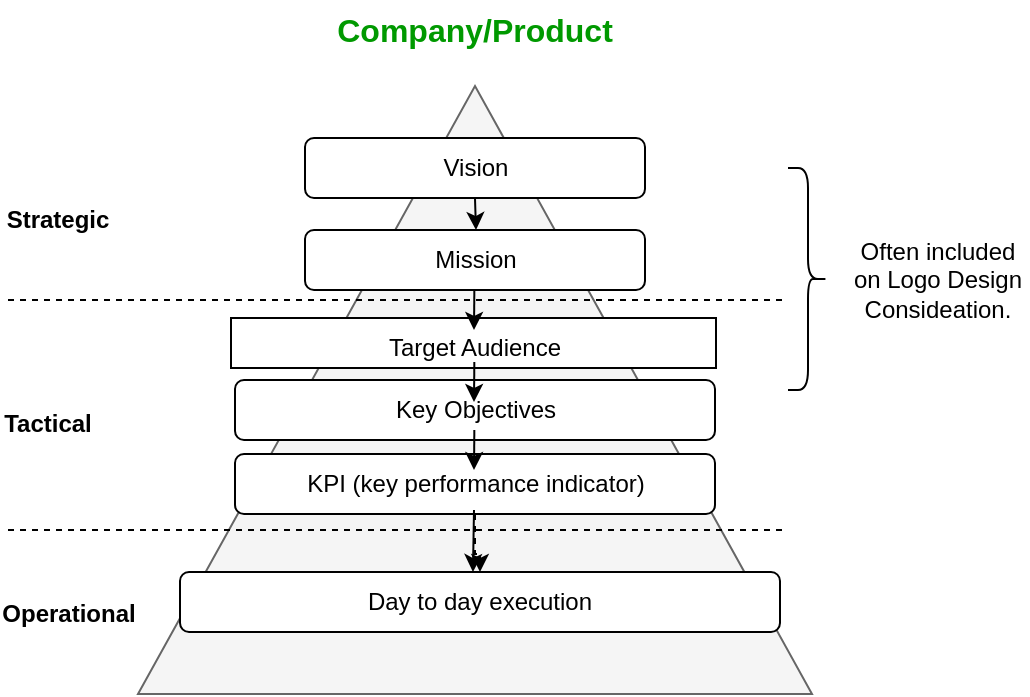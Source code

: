<mxfile version="19.0.3" type="device" pages="2"><diagram id="JKNGKy1AXJEk_9RgmZVW" name="Business Consideration"><mxGraphModel dx="810" dy="654" grid="1" gridSize="10" guides="1" tooltips="1" connect="1" arrows="1" fold="1" page="1" pageScale="1" pageWidth="1100" pageHeight="850" math="0" shadow="0"><root><mxCell id="0"/><mxCell id="1" parent="0"/><mxCell id="ZS5QeRZwrMtalmW5bybI-4" value="" style="triangle;whiteSpace=wrap;html=1;rotation=-90;fillColor=#f5f5f5;fontColor=#333333;strokeColor=#666666;" vertex="1" parent="1"><mxGeometry x="135.5" y="61.5" width="304" height="337" as="geometry"/></mxCell><mxCell id="ZS5QeRZwrMtalmW5bybI-5" value="" style="endArrow=none;html=1;rounded=0;dashed=1;" edge="1" parent="1"><mxGeometry width="50" height="50" relative="1" as="geometry"><mxPoint x="54" y="300" as="sourcePoint"/><mxPoint x="444" y="300" as="targetPoint"/></mxGeometry></mxCell><mxCell id="ZS5QeRZwrMtalmW5bybI-6" value="Strategic" style="text;html=1;strokeColor=none;fillColor=none;align=center;verticalAlign=middle;whiteSpace=wrap;rounded=0;fontStyle=1" vertex="1" parent="1"><mxGeometry x="50" y="130" width="58" height="30" as="geometry"/></mxCell><mxCell id="ZS5QeRZwrMtalmW5bybI-7" value="Vision" style="rounded=1;whiteSpace=wrap;html=1;" vertex="1" parent="1"><mxGeometry x="202.5" y="104" width="170" height="30" as="geometry"/></mxCell><mxCell id="ZS5QeRZwrMtalmW5bybI-8" value="Mission" style="rounded=1;whiteSpace=wrap;html=1;" vertex="1" parent="1"><mxGeometry x="202.5" y="150" width="170" height="30" as="geometry"/></mxCell><mxCell id="ZS5QeRZwrMtalmW5bybI-9" value="Company/Product" style="text;html=1;strokeColor=none;fillColor=none;align=center;verticalAlign=middle;whiteSpace=wrap;rounded=0;fontStyle=1;fontColor=#009900;fontSize=16;" vertex="1" parent="1"><mxGeometry x="220" y="35" width="135" height="30" as="geometry"/></mxCell><mxCell id="ZS5QeRZwrMtalmW5bybI-12" value="Key Objectives" style="rounded=1;whiteSpace=wrap;html=1;" vertex="1" parent="1"><mxGeometry x="167.5" y="225" width="240" height="30" as="geometry"/></mxCell><mxCell id="ZS5QeRZwrMtalmW5bybI-13" value="Tactical" style="text;html=1;strokeColor=none;fillColor=none;align=center;verticalAlign=middle;whiteSpace=wrap;rounded=0;fontStyle=1" vertex="1" parent="1"><mxGeometry x="54" y="232" width="40" height="30" as="geometry"/></mxCell><mxCell id="ZS5QeRZwrMtalmW5bybI-51" value="" style="edgeStyle=orthogonalEdgeStyle;rounded=0;orthogonalLoop=1;jettySize=auto;html=1;dashed=1;fontSize=16;fontColor=#009900;" edge="1" parent="1" source="ZS5QeRZwrMtalmW5bybI-14" target="ZS5QeRZwrMtalmW5bybI-16"><mxGeometry relative="1" as="geometry"/></mxCell><mxCell id="ZS5QeRZwrMtalmW5bybI-14" value="KPI (key performance indicator)" style="rounded=1;whiteSpace=wrap;html=1;" vertex="1" parent="1"><mxGeometry x="167.5" y="262" width="240" height="30" as="geometry"/></mxCell><mxCell id="ZS5QeRZwrMtalmW5bybI-15" value="" style="endArrow=none;html=1;rounded=0;dashed=1;" edge="1" parent="1"><mxGeometry width="50" height="50" relative="1" as="geometry"><mxPoint x="54" y="185" as="sourcePoint"/><mxPoint x="444" y="185" as="targetPoint"/></mxGeometry></mxCell><mxCell id="ZS5QeRZwrMtalmW5bybI-16" value="Day to day execution" style="rounded=1;whiteSpace=wrap;html=1;" vertex="1" parent="1"><mxGeometry x="140" y="321" width="300" height="30" as="geometry"/></mxCell><mxCell id="ZS5QeRZwrMtalmW5bybI-17" value="Operational" style="text;html=1;strokeColor=none;fillColor=none;align=center;verticalAlign=middle;whiteSpace=wrap;rounded=0;fontStyle=1" vertex="1" parent="1"><mxGeometry x="66" y="327" width="37" height="30" as="geometry"/></mxCell><mxCell id="ZS5QeRZwrMtalmW5bybI-18" value="" style="shape=curlyBracket;whiteSpace=wrap;html=1;rounded=1;flipH=1;" vertex="1" parent="1"><mxGeometry x="444" y="119" width="20" height="111" as="geometry"/></mxCell><mxCell id="ZS5QeRZwrMtalmW5bybI-19" value="Often included on Logo Design Consideation." style="text;html=1;strokeColor=none;fillColor=none;align=center;verticalAlign=middle;whiteSpace=wrap;rounded=0;" vertex="1" parent="1"><mxGeometry x="474" y="160" width="90" height="30" as="geometry"/></mxCell><mxCell id="ZS5QeRZwrMtalmW5bybI-20" value="" style="endArrow=classic;html=1;rounded=0;exitX=0.5;exitY=1;exitDx=0;exitDy=0;" edge="1" parent="1" source="ZS5QeRZwrMtalmW5bybI-7"><mxGeometry width="50" height="50" relative="1" as="geometry"><mxPoint x="288" y="140" as="sourcePoint"/><mxPoint x="288" y="150" as="targetPoint"/></mxGeometry></mxCell><mxCell id="ZS5QeRZwrMtalmW5bybI-35" value="&lt;span style=&quot;color: rgb(0, 0, 0); font-size: 12px;&quot;&gt;Target Audience&lt;/span&gt;" style="rounded=0;whiteSpace=wrap;html=1;fontSize=16;fontColor=#009900;" vertex="1" parent="1"><mxGeometry x="165.5" y="194" width="242.5" height="25" as="geometry"/></mxCell><mxCell id="ZS5QeRZwrMtalmW5bybI-41" value="" style="edgeStyle=orthogonalEdgeStyle;rounded=0;orthogonalLoop=1;jettySize=auto;html=1;fontSize=16;fontColor=#009900;" edge="1" parent="1"><mxGeometry relative="1" as="geometry"><mxPoint x="287.17" y="180" as="sourcePoint"/><mxPoint x="287" y="200" as="targetPoint"/></mxGeometry></mxCell><mxCell id="ZS5QeRZwrMtalmW5bybI-44" value="" style="edgeStyle=orthogonalEdgeStyle;rounded=0;orthogonalLoop=1;jettySize=auto;html=1;fontSize=16;fontColor=#009900;" edge="1" parent="1"><mxGeometry relative="1" as="geometry"><mxPoint x="287.17" y="216" as="sourcePoint"/><mxPoint x="287" y="236" as="targetPoint"/></mxGeometry></mxCell><mxCell id="ZS5QeRZwrMtalmW5bybI-48" value="" style="edgeStyle=orthogonalEdgeStyle;rounded=0;orthogonalLoop=1;jettySize=auto;html=1;fontSize=16;fontColor=#009900;" edge="1" parent="1"><mxGeometry relative="1" as="geometry"><mxPoint x="287.17" y="250" as="sourcePoint"/><mxPoint x="287" y="270" as="targetPoint"/></mxGeometry></mxCell><mxCell id="ZS5QeRZwrMtalmW5bybI-49" value="" style="edgeStyle=orthogonalEdgeStyle;rounded=0;orthogonalLoop=1;jettySize=auto;html=1;fontSize=16;fontColor=#009900;" edge="1" parent="1"><mxGeometry relative="1" as="geometry"><mxPoint x="287" y="290" as="sourcePoint"/><mxPoint x="286.48" y="321" as="targetPoint"/></mxGeometry></mxCell></root></mxGraphModel></diagram><diagram id="ywvb6B3ylCLKs0jn-yn_" name="Page-2"><mxGraphModel dx="1041" dy="841" grid="1" gridSize="10" guides="1" tooltips="1" connect="1" arrows="1" fold="1" page="1" pageScale="1" pageWidth="1100" pageHeight="850" math="0" shadow="0"><root><mxCell id="0"/><mxCell id="1" parent="0"/><mxCell id="SzLOkz8aADCvoEN-p6dN-16" style="edgeStyle=orthogonalEdgeStyle;rounded=0;orthogonalLoop=1;jettySize=auto;html=1;entryX=0;entryY=0.5;entryDx=0;entryDy=0;dashed=1;fontSize=12;fontColor=#000000;" edge="1" parent="1" source="fY0FDuZ29TF8W-V1EBOO-3" target="SzLOkz8aADCvoEN-p6dN-1"><mxGeometry relative="1" as="geometry"/></mxCell><mxCell id="fY0FDuZ29TF8W-V1EBOO-3" value="&lt;font style=&quot;font-size: 12px;&quot;&gt;Product&lt;/font&gt;" style="rounded=0;whiteSpace=wrap;html=1;fontSize=16;fontColor=#000000;" vertex="1" parent="1"><mxGeometry x="20" y="90" width="90" height="40" as="geometry"/></mxCell><mxCell id="SzLOkz8aADCvoEN-p6dN-17" style="edgeStyle=orthogonalEdgeStyle;rounded=0;orthogonalLoop=1;jettySize=auto;html=1;dashed=1;fontSize=12;fontColor=#000000;" edge="1" parent="1" source="SzLOkz8aADCvoEN-p6dN-1" target="SzLOkz8aADCvoEN-p6dN-2"><mxGeometry relative="1" as="geometry"/></mxCell><mxCell id="SzLOkz8aADCvoEN-p6dN-18" style="edgeStyle=orthogonalEdgeStyle;rounded=0;orthogonalLoop=1;jettySize=auto;html=1;entryX=0;entryY=0.5;entryDx=0;entryDy=0;dashed=1;fontSize=12;fontColor=#000000;" edge="1" parent="1" source="SzLOkz8aADCvoEN-p6dN-1" target="SzLOkz8aADCvoEN-p6dN-3"><mxGeometry relative="1" as="geometry"><Array as="points"><mxPoint x="237" y="110"/><mxPoint x="237" y="180"/></Array></mxGeometry></mxCell><mxCell id="SzLOkz8aADCvoEN-p6dN-1" value="&lt;font style=&quot;font-size: 12px;&quot;&gt;vision&lt;/font&gt;&lt;span style=&quot;color: rgba(0, 0, 0, 0); font-family: monospace; font-size: 0px; text-align: start;&quot;&gt;%3CmxGraphModel%3E%3Croot%3E%3CmxCell%20id%3D%220%22%2F%3E%3CmxCell%20id%3D%221%22%20parent%3D%220%22%2F%3E%3CmxCell%20id%3D%222%22%20value%3D%22%26lt%3Bfont%20style%3D%26quot%3Bfont-size%3A%2012px%3B%26quot%3B%26gt%3BProduct%26lt%3B%2Ffont%26gt%3B%22%20style%3D%22rounded%3D0%3BwhiteSpace%3Dwrap%3Bhtml%3D1%3BfontSize%3D16%3BfontColor%3D%23000000%3B%22%20vertex%3D%221%22%20parent%3D%221%22%3E%3CmxGeometry%20x%3D%2290%22%20y%3D%22210%22%20width%3D%2290%22%20height%3D%2240%22%20as%3D%22geometry%22%2F%3E%3C%2FmxCell%3E%3C%2Froot%3E%3C%2FmxGraphModel%3E&lt;/span&gt;" style="rounded=0;whiteSpace=wrap;html=1;fontSize=16;fontColor=#000000;" vertex="1" parent="1"><mxGeometry x="127" y="90" width="90" height="40" as="geometry"/></mxCell><mxCell id="SzLOkz8aADCvoEN-p6dN-19" style="edgeStyle=orthogonalEdgeStyle;rounded=0;orthogonalLoop=1;jettySize=auto;html=1;entryX=0;entryY=0.75;entryDx=0;entryDy=0;dashed=1;fontSize=12;fontColor=#000000;" edge="1" parent="1" source="SzLOkz8aADCvoEN-p6dN-2" target="SzLOkz8aADCvoEN-p6dN-5"><mxGeometry relative="1" as="geometry"/></mxCell><mxCell id="SzLOkz8aADCvoEN-p6dN-20" style="edgeStyle=orthogonalEdgeStyle;rounded=0;orthogonalLoop=1;jettySize=auto;html=1;entryX=0;entryY=0.5;entryDx=0;entryDy=0;dashed=1;fontSize=12;fontColor=#000000;" edge="1" parent="1" source="SzLOkz8aADCvoEN-p6dN-2" target="SzLOkz8aADCvoEN-p6dN-6"><mxGeometry relative="1" as="geometry"/></mxCell><mxCell id="SzLOkz8aADCvoEN-p6dN-2" value="&lt;span style=&quot;font-size: 12px;&quot;&gt;mission&lt;/span&gt;" style="rounded=0;whiteSpace=wrap;html=1;fontSize=16;fontColor=#000000;" vertex="1" parent="1"><mxGeometry x="247" y="60" width="90" height="40" as="geometry"/></mxCell><mxCell id="SzLOkz8aADCvoEN-p6dN-21" style="edgeStyle=orthogonalEdgeStyle;rounded=0;orthogonalLoop=1;jettySize=auto;html=1;dashed=1;fontSize=12;fontColor=#000000;" edge="1" parent="1" source="SzLOkz8aADCvoEN-p6dN-3" target="SzLOkz8aADCvoEN-p6dN-7"><mxGeometry relative="1" as="geometry"/></mxCell><mxCell id="SzLOkz8aADCvoEN-p6dN-22" style="edgeStyle=orthogonalEdgeStyle;rounded=0;orthogonalLoop=1;jettySize=auto;html=1;entryX=0;entryY=0.5;entryDx=0;entryDy=0;dashed=1;fontSize=12;fontColor=#000000;" edge="1" parent="1" source="SzLOkz8aADCvoEN-p6dN-3" target="SzLOkz8aADCvoEN-p6dN-8"><mxGeometry relative="1" as="geometry"/></mxCell><mxCell id="SzLOkz8aADCvoEN-p6dN-3" value="&lt;span style=&quot;font-size: 12px;&quot;&gt;mission&lt;/span&gt;" style="rounded=0;whiteSpace=wrap;html=1;fontSize=16;fontColor=#000000;" vertex="1" parent="1"><mxGeometry x="247" y="160" width="90" height="40" as="geometry"/></mxCell><mxCell id="SzLOkz8aADCvoEN-p6dN-5" value="&lt;span style=&quot;font-size: 12px;&quot;&gt;objective&lt;/span&gt;" style="rounded=0;whiteSpace=wrap;html=1;fontSize=16;fontColor=#000000;" vertex="1" parent="1"><mxGeometry x="367" y="30" width="90" height="40" as="geometry"/></mxCell><mxCell id="SzLOkz8aADCvoEN-p6dN-6" value="&lt;span style=&quot;font-size: 12px;&quot;&gt;objective&lt;/span&gt;" style="rounded=0;whiteSpace=wrap;html=1;fontSize=16;fontColor=#000000;" vertex="1" parent="1"><mxGeometry x="367" y="80" width="90" height="40" as="geometry"/></mxCell><mxCell id="SzLOkz8aADCvoEN-p6dN-7" value="&lt;span style=&quot;font-size: 12px;&quot;&gt;objective&lt;/span&gt;" style="rounded=0;whiteSpace=wrap;html=1;fontSize=16;fontColor=#000000;" vertex="1" parent="1"><mxGeometry x="367" y="140" width="90" height="40" as="geometry"/></mxCell><mxCell id="SzLOkz8aADCvoEN-p6dN-8" value="&lt;span style=&quot;font-size: 12px;&quot;&gt;objective&lt;/span&gt;" style="rounded=0;whiteSpace=wrap;html=1;fontSize=16;fontColor=#000000;" vertex="1" parent="1"><mxGeometry x="367" y="190" width="90" height="40" as="geometry"/></mxCell><mxCell id="SzLOkz8aADCvoEN-p6dN-9" value="&lt;font color=&quot;#ff0000&quot;&gt;Customer&lt;br&gt;&lt;b&gt;Persona&lt;/b&gt;&lt;/font&gt;" style="shape=umlActor;verticalLabelPosition=bottom;verticalAlign=top;html=1;outlineConnect=0;fontSize=12;fontColor=#000000;" vertex="1" parent="1"><mxGeometry x="540" y="75" width="30" height="60" as="geometry"/></mxCell><mxCell id="SzLOkz8aADCvoEN-p6dN-10" value="Age" style="ellipse;whiteSpace=wrap;html=1;fontSize=12;fontColor=#000000;" vertex="1" parent="1"><mxGeometry x="580" y="20" width="70" height="50" as="geometry"/></mxCell><mxCell id="SzLOkz8aADCvoEN-p6dN-11" value="Hobby" style="ellipse;whiteSpace=wrap;html=1;fontSize=12;fontColor=#000000;" vertex="1" parent="1"><mxGeometry x="630" y="73" width="70" height="50" as="geometry"/></mxCell><mxCell id="SzLOkz8aADCvoEN-p6dN-12" value="Buying Power" style="ellipse;whiteSpace=wrap;html=1;fontSize=12;fontColor=#000000;" vertex="1" parent="1"><mxGeometry x="630" y="128" width="70" height="50" as="geometry"/></mxCell><mxCell id="SzLOkz8aADCvoEN-p6dN-13" value="Education, etc" style="ellipse;whiteSpace=wrap;html=1;fontSize=12;fontColor=#000000;" vertex="1" parent="1"><mxGeometry x="580" y="180" width="70" height="50" as="geometry"/></mxCell><mxCell id="SzLOkz8aADCvoEN-p6dN-23" value="Customer Persona vs Product Value Proposition" style="text;html=1;strokeColor=none;fillColor=none;align=center;verticalAlign=middle;whiteSpace=wrap;rounded=0;fontSize=14;fontColor=#000000;fontStyle=1" vertex="1" parent="1"><mxGeometry x="10" y="10" width="340" height="30" as="geometry"/></mxCell><mxCell id="SzLOkz8aADCvoEN-p6dN-24" value="" style="rounded=0;whiteSpace=wrap;html=1;fontSize=14;fontColor=#000000;" vertex="1" parent="1"><mxGeometry x="460" y="30" width="30" height="200" as="geometry"/></mxCell><mxCell id="SzLOkz8aADCvoEN-p6dN-25" value="&lt;b&gt;&lt;font color=&quot;#ff0000&quot;&gt;Product value proposition&lt;/font&gt;&lt;/b&gt;" style="text;html=1;strokeColor=none;fillColor=none;align=center;verticalAlign=middle;whiteSpace=wrap;rounded=0;fontSize=11;fontColor=#000000;fontStyle=0;rotation=90;" vertex="1" parent="1"><mxGeometry x="390" y="115" width="170" height="30" as="geometry"/></mxCell><mxCell id="SzLOkz8aADCvoEN-p6dN-29" value="" style="rounded=0;whiteSpace=wrap;html=1;fontSize=14;fontColor=#000000;" vertex="1" parent="1"><mxGeometry x="496" y="30" width="30" height="200" as="geometry"/></mxCell><mxCell id="SzLOkz8aADCvoEN-p6dN-32" value="&lt;b&gt;&lt;font color=&quot;#ff0000&quot;&gt;Customer Problem&lt;/font&gt;&lt;/b&gt;" style="text;html=1;strokeColor=none;fillColor=none;align=center;verticalAlign=middle;whiteSpace=wrap;rounded=0;fontSize=11;fontColor=#000000;fontStyle=0;rotation=90;" vertex="1" parent="1"><mxGeometry x="426" y="115" width="170" height="30" as="geometry"/></mxCell><mxCell id="SzLOkz8aADCvoEN-p6dN-33" value="" style="endArrow=classic;html=1;rounded=0;dashed=1;fontSize=11;fontColor=#000000;" edge="1" parent="1" source="SzLOkz8aADCvoEN-p6dN-10"><mxGeometry width="50" height="50" relative="1" as="geometry"><mxPoint x="350" y="160" as="sourcePoint"/><mxPoint x="570" y="90" as="targetPoint"/></mxGeometry></mxCell><mxCell id="SzLOkz8aADCvoEN-p6dN-34" value="" style="endArrow=classic;html=1;rounded=0;dashed=1;fontSize=11;fontColor=#000000;entryX=1;entryY=0.333;entryDx=0;entryDy=0;entryPerimeter=0;exitX=0;exitY=0.5;exitDx=0;exitDy=0;" edge="1" parent="1" source="SzLOkz8aADCvoEN-p6dN-11" target="SzLOkz8aADCvoEN-p6dN-9"><mxGeometry width="50" height="50" relative="1" as="geometry"><mxPoint x="599.868" y="72.399" as="sourcePoint"/><mxPoint x="572.5" y="91" as="targetPoint"/></mxGeometry></mxCell><mxCell id="SzLOkz8aADCvoEN-p6dN-35" value="" style="endArrow=classic;html=1;rounded=0;dashed=1;fontSize=11;fontColor=#000000;entryX=1;entryY=0.333;entryDx=0;entryDy=0;entryPerimeter=0;" edge="1" parent="1" source="SzLOkz8aADCvoEN-p6dN-12" target="SzLOkz8aADCvoEN-p6dN-9"><mxGeometry width="50" height="50" relative="1" as="geometry"><mxPoint x="640" y="108" as="sourcePoint"/><mxPoint x="580" y="105" as="targetPoint"/></mxGeometry></mxCell><mxCell id="SzLOkz8aADCvoEN-p6dN-36" value="" style="endArrow=classic;html=1;rounded=0;dashed=1;fontSize=11;fontColor=#000000;exitX=0.5;exitY=0;exitDx=0;exitDy=0;" edge="1" parent="1" source="SzLOkz8aADCvoEN-p6dN-13"><mxGeometry width="50" height="50" relative="1" as="geometry"><mxPoint x="648.394" y="146.757" as="sourcePoint"/><mxPoint x="570" y="100" as="targetPoint"/></mxGeometry></mxCell><mxCell id="SzLOkz8aADCvoEN-p6dN-37" value="" style="rounded=1;whiteSpace=wrap;html=1;fontSize=11;fillColor=#ffe6cc;strokeColor=#d79b00;opacity=45;" vertex="1" parent="1"><mxGeometry x="410" y="20" width="160" height="280" as="geometry"/></mxCell><mxCell id="SzLOkz8aADCvoEN-p6dN-38" value="&lt;b&gt;a business deal will be happened&lt;/b&gt; if product value proposition, a way out found to solve customer problem and customer persona is match" style="text;html=1;strokeColor=none;fillColor=none;align=center;verticalAlign=middle;whiteSpace=wrap;rounded=0;fontSize=11;fontColor=#000000;" vertex="1" parent="1"><mxGeometry x="376.5" y="253" width="263" height="30" as="geometry"/></mxCell></root></mxGraphModel></diagram></mxfile>
